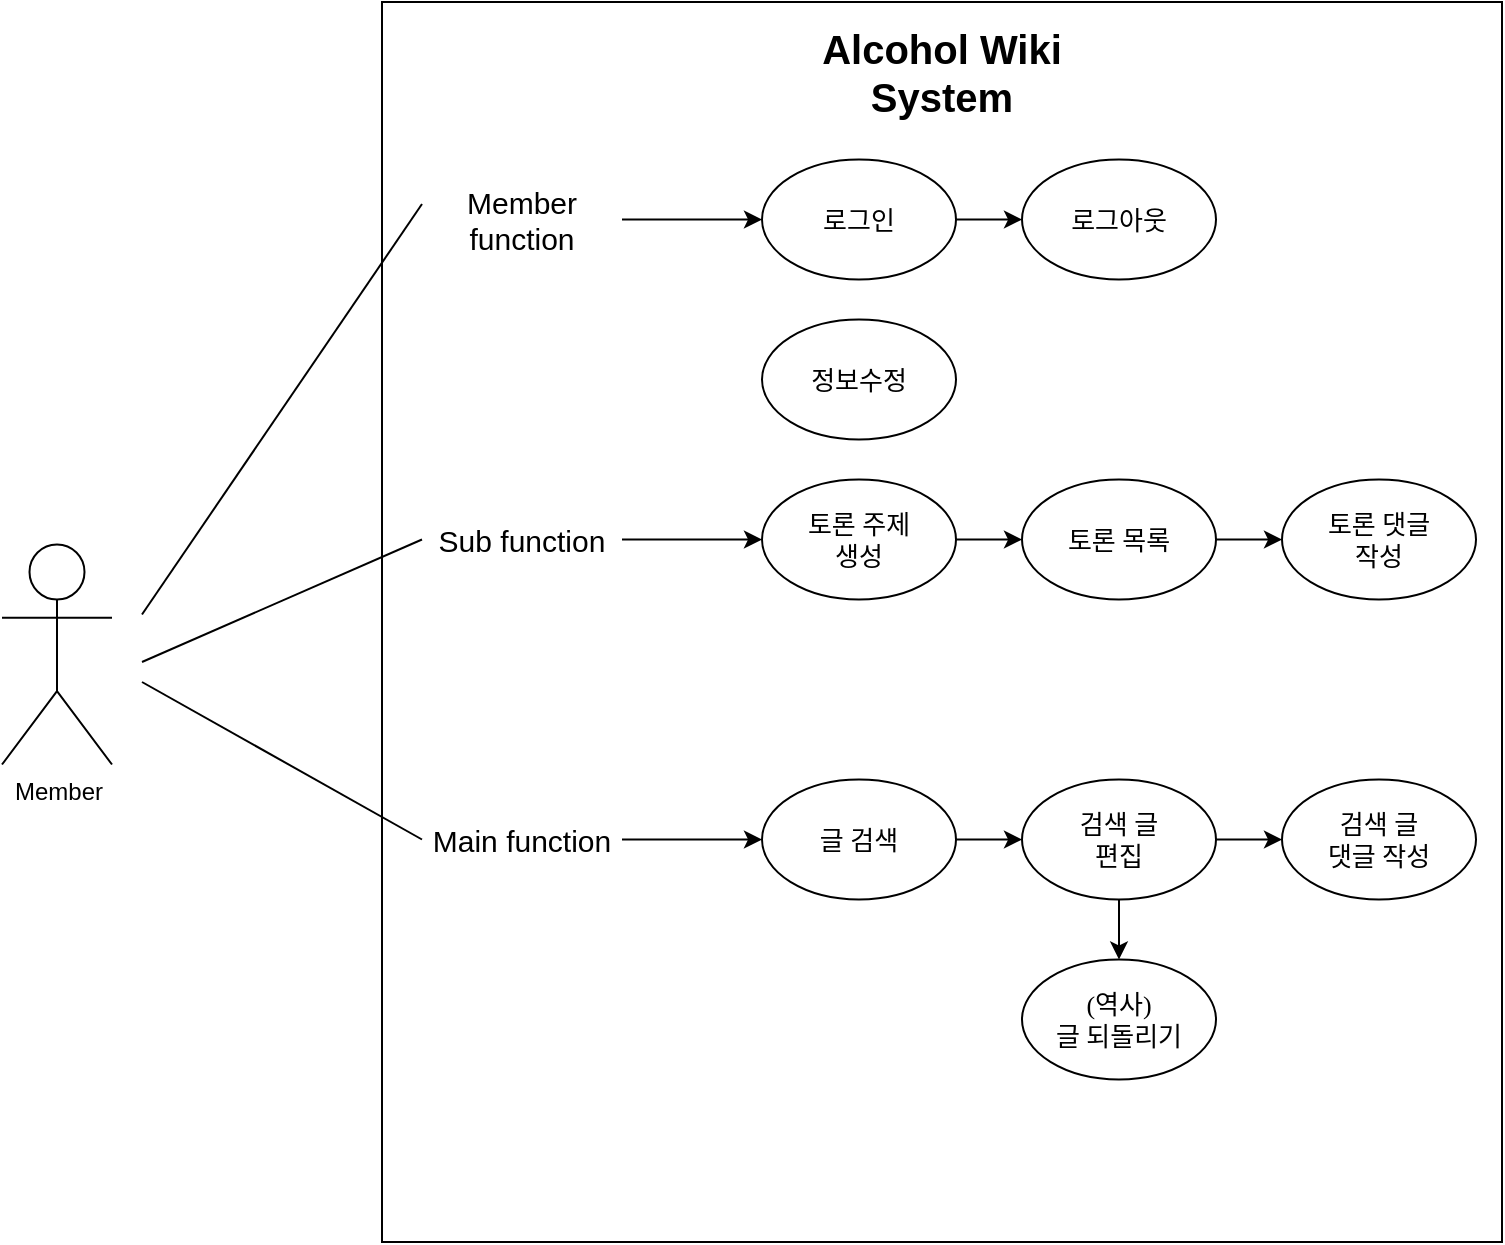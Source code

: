 <mxfile version="12.4.3" pages="1"><diagram id="0HX0IZYhc3gGvDpimr-n" name="Page-1"><mxGraphModel dx="1262" dy="784" grid="1" gridSize="10" guides="1" tooltips="1" connect="1" arrows="1" fold="1" page="1" pageScale="1" pageWidth="827" pageHeight="1169" math="0" shadow="0"><root><mxCell id="0"/><mxCell id="1" parent="0"/><mxCell id="f5guX48xsSyD9iHCbY1Q-36" value="" style="rounded=0;whiteSpace=wrap;html=1;fontSize=15;" vertex="1" parent="1"><mxGeometry x="240" y="70" width="560" height="620" as="geometry"/></mxCell><object label="Member" id="f5guX48xsSyD9iHCbY1Q-1"><mxCell style="shape=umlActor;verticalLabelPosition=bottom;labelBackgroundColor=#ffffff;verticalAlign=top;html=1;outlineConnect=0;" vertex="1" parent="1"><mxGeometry x="50" y="341.25" width="55" height="110" as="geometry"/></mxCell></object><mxCell id="f5guX48xsSyD9iHCbY1Q-10" value="" style="edgeStyle=orthogonalEdgeStyle;rounded=0;orthogonalLoop=1;jettySize=auto;html=1;" edge="1" parent="1" source="f5guX48xsSyD9iHCbY1Q-3" target="f5guX48xsSyD9iHCbY1Q-9"><mxGeometry relative="1" as="geometry"/></mxCell><mxCell id="f5guX48xsSyD9iHCbY1Q-3" value="&lt;font face=&quot;Verdana&quot; style=&quot;font-size: 13px;&quot;&gt;로그인&lt;/font&gt;" style="ellipse;whiteSpace=wrap;html=1;fontSize=13;" vertex="1" parent="1"><mxGeometry x="430" y="148.75" width="97" height="60" as="geometry"/></mxCell><mxCell id="f5guX48xsSyD9iHCbY1Q-9" value="&lt;font face=&quot;Verdana&quot; style=&quot;font-size: 13px;&quot;&gt;&lt;span style=&quot;font-size: 13px;&quot;&gt;로그아웃&lt;/span&gt;&lt;/font&gt;" style="ellipse;whiteSpace=wrap;html=1;fontSize=13;" vertex="1" parent="1"><mxGeometry x="560" y="148.75" width="97" height="60" as="geometry"/></mxCell><mxCell id="f5guX48xsSyD9iHCbY1Q-5" value="&lt;font face=&quot;Verdana&quot; style=&quot;font-size: 13px;&quot;&gt;&lt;span style=&quot;font-size: 13px;&quot;&gt;정보수정&lt;/span&gt;&lt;/font&gt;" style="ellipse;whiteSpace=wrap;html=1;fontSize=13;" vertex="1" parent="1"><mxGeometry x="430" y="228.75" width="97" height="60" as="geometry"/></mxCell><mxCell id="f5guX48xsSyD9iHCbY1Q-15" value="" style="edgeStyle=orthogonalEdgeStyle;rounded=0;orthogonalLoop=1;jettySize=auto;html=1;fontSize=13;" edge="1" parent="1" source="f5guX48xsSyD9iHCbY1Q-8" target="f5guX48xsSyD9iHCbY1Q-14"><mxGeometry relative="1" as="geometry"/></mxCell><mxCell id="f5guX48xsSyD9iHCbY1Q-8" value="&lt;font face=&quot;Verdana&quot; style=&quot;font-size: 13px&quot;&gt;&lt;span style=&quot;font-size: 13px&quot;&gt;토론 주제 &lt;br&gt;생성&lt;/span&gt;&lt;/font&gt;" style="ellipse;whiteSpace=wrap;html=1;fontSize=13;" vertex="1" parent="1"><mxGeometry x="430" y="308.75" width="97" height="60" as="geometry"/></mxCell><mxCell id="f5guX48xsSyD9iHCbY1Q-17" value="" style="edgeStyle=orthogonalEdgeStyle;rounded=0;orthogonalLoop=1;jettySize=auto;html=1;fontSize=13;" edge="1" parent="1" source="f5guX48xsSyD9iHCbY1Q-14" target="f5guX48xsSyD9iHCbY1Q-16"><mxGeometry relative="1" as="geometry"/></mxCell><mxCell id="f5guX48xsSyD9iHCbY1Q-14" value="&lt;font face=&quot;Verdana&quot; style=&quot;font-size: 13px&quot;&gt;&lt;span style=&quot;font-size: 13px&quot;&gt;토론 목록&lt;/span&gt;&lt;/font&gt;" style="ellipse;whiteSpace=wrap;html=1;fontSize=13;" vertex="1" parent="1"><mxGeometry x="560" y="308.75" width="97" height="60" as="geometry"/></mxCell><mxCell id="f5guX48xsSyD9iHCbY1Q-16" value="&lt;font face=&quot;Verdana&quot;&gt;토론 댓글 &lt;br&gt;작성&lt;/font&gt;" style="ellipse;whiteSpace=wrap;html=1;fontSize=13;" vertex="1" parent="1"><mxGeometry x="690" y="308.75" width="97" height="60" as="geometry"/></mxCell><mxCell id="f5guX48xsSyD9iHCbY1Q-20" value="" style="edgeStyle=orthogonalEdgeStyle;rounded=0;orthogonalLoop=1;jettySize=auto;html=1;fontSize=13;" edge="1" parent="1" source="f5guX48xsSyD9iHCbY1Q-12" target="f5guX48xsSyD9iHCbY1Q-19"><mxGeometry relative="1" as="geometry"/></mxCell><mxCell id="f5guX48xsSyD9iHCbY1Q-12" value="&lt;font face=&quot;Verdana&quot;&gt;글 검색&lt;/font&gt;" style="ellipse;whiteSpace=wrap;html=1;fontSize=13;" vertex="1" parent="1"><mxGeometry x="430" y="458.75" width="97" height="60" as="geometry"/></mxCell><mxCell id="f5guX48xsSyD9iHCbY1Q-22" value="" style="edgeStyle=orthogonalEdgeStyle;rounded=0;orthogonalLoop=1;jettySize=auto;html=1;fontSize=13;" edge="1" parent="1" source="f5guX48xsSyD9iHCbY1Q-19" target="f5guX48xsSyD9iHCbY1Q-21"><mxGeometry relative="1" as="geometry"/></mxCell><mxCell id="f5guX48xsSyD9iHCbY1Q-24" value="" style="edgeStyle=orthogonalEdgeStyle;rounded=0;orthogonalLoop=1;jettySize=auto;html=1;fontSize=13;" edge="1" parent="1" source="f5guX48xsSyD9iHCbY1Q-19" target="f5guX48xsSyD9iHCbY1Q-23"><mxGeometry relative="1" as="geometry"/></mxCell><mxCell id="f5guX48xsSyD9iHCbY1Q-19" value="&lt;font face=&quot;Verdana&quot;&gt;검색 글&lt;br&gt;편집&lt;br&gt;&lt;/font&gt;" style="ellipse;whiteSpace=wrap;html=1;fontSize=13;" vertex="1" parent="1"><mxGeometry x="560" y="458.75" width="97" height="60" as="geometry"/></mxCell><mxCell id="f5guX48xsSyD9iHCbY1Q-23" value="&lt;font face=&quot;Verdana&quot;&gt;(역사)&lt;br&gt;글 되돌리기&lt;br&gt;&lt;/font&gt;" style="ellipse;whiteSpace=wrap;html=1;fontSize=13;" vertex="1" parent="1"><mxGeometry x="560" y="548.75" width="97" height="60" as="geometry"/></mxCell><mxCell id="f5guX48xsSyD9iHCbY1Q-21" value="&lt;font face=&quot;Verdana&quot;&gt;검색 글&lt;br&gt;댓글 작성&lt;br&gt;&lt;/font&gt;" style="ellipse;whiteSpace=wrap;html=1;fontSize=13;" vertex="1" parent="1"><mxGeometry x="690" y="458.75" width="97" height="60" as="geometry"/></mxCell><mxCell id="f5guX48xsSyD9iHCbY1Q-27" style="edgeStyle=orthogonalEdgeStyle;rounded=0;orthogonalLoop=1;jettySize=auto;html=1;fontSize=13;" edge="1" parent="1" source="f5guX48xsSyD9iHCbY1Q-25" target="f5guX48xsSyD9iHCbY1Q-12"><mxGeometry relative="1" as="geometry"/></mxCell><mxCell id="f5guX48xsSyD9iHCbY1Q-25" value="&lt;font style=&quot;font-size: 15px;&quot;&gt;&lt;span style=&quot;font-size: 15px;&quot;&gt;Main function&lt;/span&gt;&lt;/font&gt;" style="text;html=1;strokeColor=none;fillColor=none;align=center;verticalAlign=middle;whiteSpace=wrap;rounded=0;fontSize=15;fontStyle=0" vertex="1" parent="1"><mxGeometry x="260" y="451.25" width="100" height="75" as="geometry"/></mxCell><mxCell id="f5guX48xsSyD9iHCbY1Q-29" style="edgeStyle=orthogonalEdgeStyle;rounded=0;orthogonalLoop=1;jettySize=auto;html=1;entryX=0;entryY=0.5;entryDx=0;entryDy=0;fontSize=13;" edge="1" parent="1" source="f5guX48xsSyD9iHCbY1Q-28" target="f5guX48xsSyD9iHCbY1Q-8"><mxGeometry relative="1" as="geometry"/></mxCell><mxCell id="f5guX48xsSyD9iHCbY1Q-28" value="&lt;font style=&quot;font-size: 15px;&quot;&gt;&lt;span style=&quot;font-size: 15px;&quot;&gt;Sub function&lt;/span&gt;&lt;/font&gt;" style="text;html=1;strokeColor=none;fillColor=none;align=center;verticalAlign=middle;whiteSpace=wrap;rounded=0;fontSize=15;fontStyle=0" vertex="1" parent="1"><mxGeometry x="260" y="301.25" width="100" height="75" as="geometry"/></mxCell><mxCell id="f5guX48xsSyD9iHCbY1Q-31" style="edgeStyle=orthogonalEdgeStyle;rounded=0;orthogonalLoop=1;jettySize=auto;html=1;entryX=0;entryY=0.5;entryDx=0;entryDy=0;fontSize=13;" edge="1" parent="1" source="f5guX48xsSyD9iHCbY1Q-30" target="f5guX48xsSyD9iHCbY1Q-3"><mxGeometry relative="1" as="geometry"/></mxCell><mxCell id="f5guX48xsSyD9iHCbY1Q-30" value="&lt;font style=&quot;font-size: 15px;&quot;&gt;&lt;span style=&quot;font-size: 15px;&quot;&gt;Member&lt;br style=&quot;font-size: 15px;&quot;&gt;function&lt;/span&gt;&lt;/font&gt;" style="text;html=1;strokeColor=none;fillColor=none;align=center;verticalAlign=middle;whiteSpace=wrap;rounded=0;fontSize=15;fontStyle=0" vertex="1" parent="1"><mxGeometry x="260" y="141.25" width="100" height="75" as="geometry"/></mxCell><mxCell id="f5guX48xsSyD9iHCbY1Q-37" value="&lt;b&gt;&lt;font style=&quot;font-size: 20px&quot;&gt;Alcohol Wiki System&lt;/font&gt;&lt;/b&gt;" style="text;html=1;strokeColor=none;fillColor=none;align=center;verticalAlign=middle;whiteSpace=wrap;rounded=0;fontSize=15;" vertex="1" parent="1"><mxGeometry x="455" y="80" width="130" height="50" as="geometry"/></mxCell><mxCell id="f5guX48xsSyD9iHCbY1Q-38" value="" style="endArrow=none;html=1;fontSize=15;entryX=0;entryY=0.397;entryDx=0;entryDy=0;entryPerimeter=0;" edge="1" parent="1" target="f5guX48xsSyD9iHCbY1Q-30"><mxGeometry width="50" height="50" relative="1" as="geometry"><mxPoint x="120" y="376.25" as="sourcePoint"/><mxPoint x="170" y="326.25" as="targetPoint"/></mxGeometry></mxCell><mxCell id="f5guX48xsSyD9iHCbY1Q-39" value="" style="endArrow=none;html=1;fontSize=15;entryX=0;entryY=0.5;entryDx=0;entryDy=0;" edge="1" parent="1" target="f5guX48xsSyD9iHCbY1Q-28"><mxGeometry width="50" height="50" relative="1" as="geometry"><mxPoint x="120" y="400" as="sourcePoint"/><mxPoint x="170" y="350" as="targetPoint"/></mxGeometry></mxCell><mxCell id="f5guX48xsSyD9iHCbY1Q-40" value="" style="endArrow=none;html=1;fontSize=15;entryX=0;entryY=0.5;entryDx=0;entryDy=0;" edge="1" parent="1" target="f5guX48xsSyD9iHCbY1Q-25"><mxGeometry width="50" height="50" relative="1" as="geometry"><mxPoint x="120" y="410" as="sourcePoint"/><mxPoint x="170" y="376.25" as="targetPoint"/></mxGeometry></mxCell></root></mxGraphModel></diagram></mxfile>